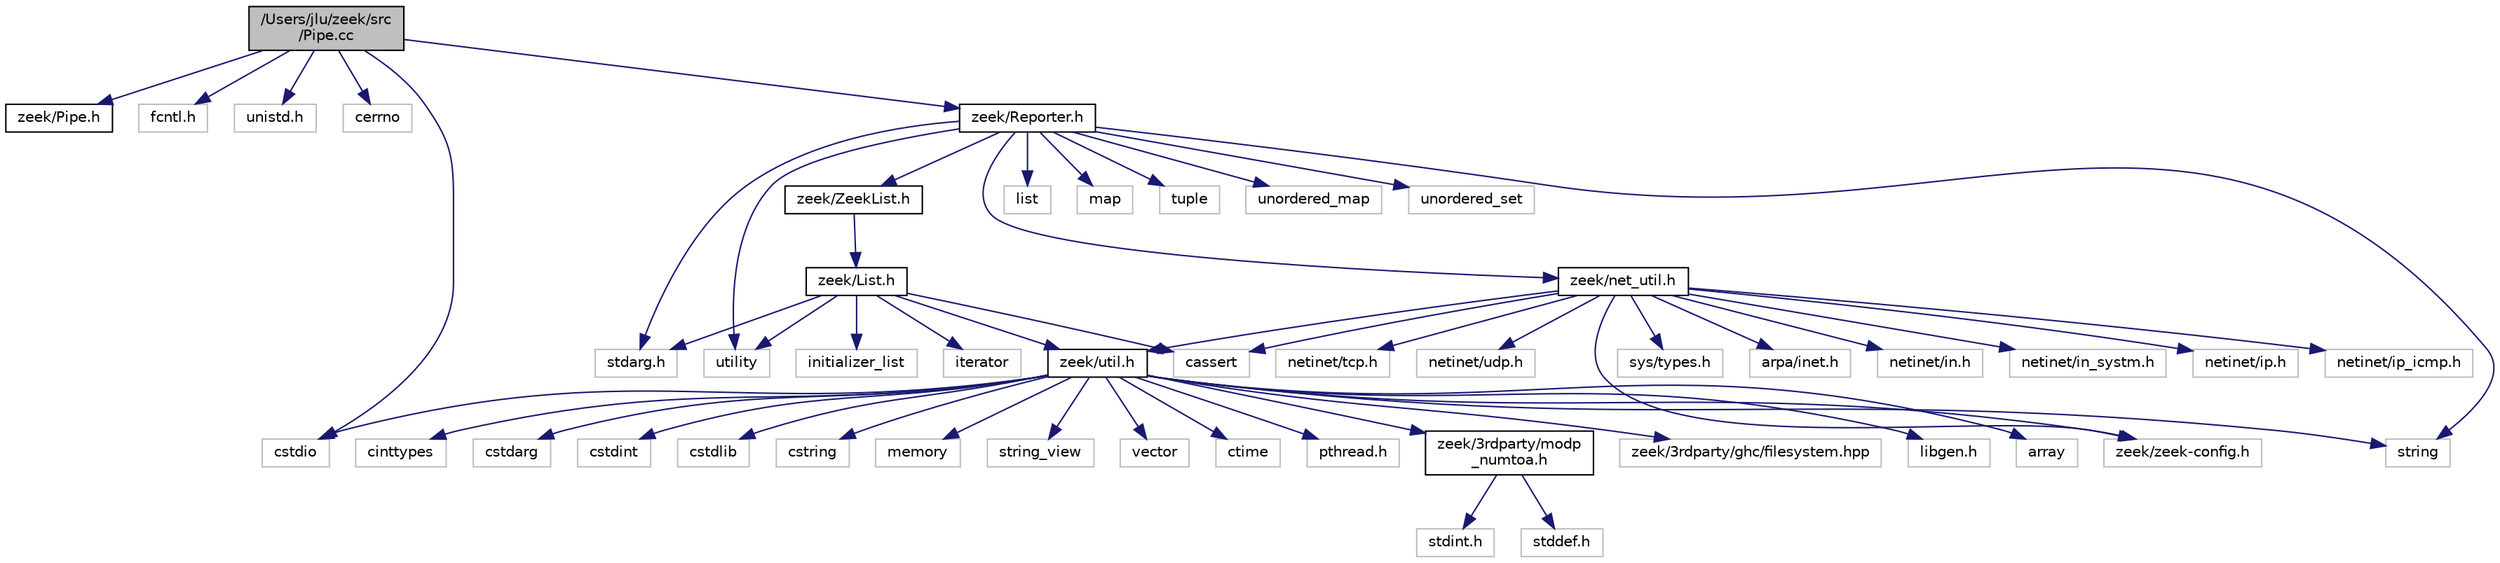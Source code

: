 digraph "/Users/jlu/zeek/src/Pipe.cc"
{
 // LATEX_PDF_SIZE
  edge [fontname="Helvetica",fontsize="10",labelfontname="Helvetica",labelfontsize="10"];
  node [fontname="Helvetica",fontsize="10",shape=record];
  Node1 [label="/Users/jlu/zeek/src\l/Pipe.cc",height=0.2,width=0.4,color="black", fillcolor="grey75", style="filled", fontcolor="black",tooltip=" "];
  Node1 -> Node2 [color="midnightblue",fontsize="10",style="solid",fontname="Helvetica"];
  Node2 [label="zeek/Pipe.h",height=0.2,width=0.4,color="black", fillcolor="white", style="filled",URL="$d4/d5f/Pipe_8h.html",tooltip=" "];
  Node1 -> Node3 [color="midnightblue",fontsize="10",style="solid",fontname="Helvetica"];
  Node3 [label="fcntl.h",height=0.2,width=0.4,color="grey75", fillcolor="white", style="filled",tooltip=" "];
  Node1 -> Node4 [color="midnightblue",fontsize="10",style="solid",fontname="Helvetica"];
  Node4 [label="unistd.h",height=0.2,width=0.4,color="grey75", fillcolor="white", style="filled",tooltip=" "];
  Node1 -> Node5 [color="midnightblue",fontsize="10",style="solid",fontname="Helvetica"];
  Node5 [label="cerrno",height=0.2,width=0.4,color="grey75", fillcolor="white", style="filled",tooltip=" "];
  Node1 -> Node6 [color="midnightblue",fontsize="10",style="solid",fontname="Helvetica"];
  Node6 [label="cstdio",height=0.2,width=0.4,color="grey75", fillcolor="white", style="filled",tooltip=" "];
  Node1 -> Node7 [color="midnightblue",fontsize="10",style="solid",fontname="Helvetica"];
  Node7 [label="zeek/Reporter.h",height=0.2,width=0.4,color="black", fillcolor="white", style="filled",URL="$d1/dee/Reporter_8h.html",tooltip=" "];
  Node7 -> Node8 [color="midnightblue",fontsize="10",style="solid",fontname="Helvetica"];
  Node8 [label="stdarg.h",height=0.2,width=0.4,color="grey75", fillcolor="white", style="filled",tooltip=" "];
  Node7 -> Node9 [color="midnightblue",fontsize="10",style="solid",fontname="Helvetica"];
  Node9 [label="list",height=0.2,width=0.4,color="grey75", fillcolor="white", style="filled",tooltip=" "];
  Node7 -> Node10 [color="midnightblue",fontsize="10",style="solid",fontname="Helvetica"];
  Node10 [label="map",height=0.2,width=0.4,color="grey75", fillcolor="white", style="filled",tooltip=" "];
  Node7 -> Node11 [color="midnightblue",fontsize="10",style="solid",fontname="Helvetica"];
  Node11 [label="string",height=0.2,width=0.4,color="grey75", fillcolor="white", style="filled",tooltip=" "];
  Node7 -> Node12 [color="midnightblue",fontsize="10",style="solid",fontname="Helvetica"];
  Node12 [label="tuple",height=0.2,width=0.4,color="grey75", fillcolor="white", style="filled",tooltip=" "];
  Node7 -> Node13 [color="midnightblue",fontsize="10",style="solid",fontname="Helvetica"];
  Node13 [label="unordered_map",height=0.2,width=0.4,color="grey75", fillcolor="white", style="filled",tooltip=" "];
  Node7 -> Node14 [color="midnightblue",fontsize="10",style="solid",fontname="Helvetica"];
  Node14 [label="unordered_set",height=0.2,width=0.4,color="grey75", fillcolor="white", style="filled",tooltip=" "];
  Node7 -> Node15 [color="midnightblue",fontsize="10",style="solid",fontname="Helvetica"];
  Node15 [label="utility",height=0.2,width=0.4,color="grey75", fillcolor="white", style="filled",tooltip=" "];
  Node7 -> Node16 [color="midnightblue",fontsize="10",style="solid",fontname="Helvetica"];
  Node16 [label="zeek/ZeekList.h",height=0.2,width=0.4,color="black", fillcolor="white", style="filled",URL="$dd/dfe/ZeekList_8h.html",tooltip=" "];
  Node16 -> Node17 [color="midnightblue",fontsize="10",style="solid",fontname="Helvetica"];
  Node17 [label="zeek/List.h",height=0.2,width=0.4,color="black", fillcolor="white", style="filled",URL="$de/d88/List_8h.html",tooltip=" "];
  Node17 -> Node8 [color="midnightblue",fontsize="10",style="solid",fontname="Helvetica"];
  Node17 -> Node18 [color="midnightblue",fontsize="10",style="solid",fontname="Helvetica"];
  Node18 [label="cassert",height=0.2,width=0.4,color="grey75", fillcolor="white", style="filled",tooltip=" "];
  Node17 -> Node19 [color="midnightblue",fontsize="10",style="solid",fontname="Helvetica"];
  Node19 [label="initializer_list",height=0.2,width=0.4,color="grey75", fillcolor="white", style="filled",tooltip=" "];
  Node17 -> Node20 [color="midnightblue",fontsize="10",style="solid",fontname="Helvetica"];
  Node20 [label="iterator",height=0.2,width=0.4,color="grey75", fillcolor="white", style="filled",tooltip=" "];
  Node17 -> Node15 [color="midnightblue",fontsize="10",style="solid",fontname="Helvetica"];
  Node17 -> Node21 [color="midnightblue",fontsize="10",style="solid",fontname="Helvetica"];
  Node21 [label="zeek/util.h",height=0.2,width=0.4,color="black", fillcolor="white", style="filled",URL="$d8/d3c/util_8h.html",tooltip=" "];
  Node21 -> Node22 [color="midnightblue",fontsize="10",style="solid",fontname="Helvetica"];
  Node22 [label="zeek/zeek-config.h",height=0.2,width=0.4,color="grey75", fillcolor="white", style="filled",tooltip=" "];
  Node21 -> Node23 [color="midnightblue",fontsize="10",style="solid",fontname="Helvetica"];
  Node23 [label="libgen.h",height=0.2,width=0.4,color="grey75", fillcolor="white", style="filled",tooltip=" "];
  Node21 -> Node24 [color="midnightblue",fontsize="10",style="solid",fontname="Helvetica"];
  Node24 [label="array",height=0.2,width=0.4,color="grey75", fillcolor="white", style="filled",tooltip=" "];
  Node21 -> Node25 [color="midnightblue",fontsize="10",style="solid",fontname="Helvetica"];
  Node25 [label="cinttypes",height=0.2,width=0.4,color="grey75", fillcolor="white", style="filled",tooltip=" "];
  Node21 -> Node26 [color="midnightblue",fontsize="10",style="solid",fontname="Helvetica"];
  Node26 [label="cstdarg",height=0.2,width=0.4,color="grey75", fillcolor="white", style="filled",tooltip=" "];
  Node21 -> Node27 [color="midnightblue",fontsize="10",style="solid",fontname="Helvetica"];
  Node27 [label="cstdint",height=0.2,width=0.4,color="grey75", fillcolor="white", style="filled",tooltip=" "];
  Node21 -> Node6 [color="midnightblue",fontsize="10",style="solid",fontname="Helvetica"];
  Node21 -> Node28 [color="midnightblue",fontsize="10",style="solid",fontname="Helvetica"];
  Node28 [label="cstdlib",height=0.2,width=0.4,color="grey75", fillcolor="white", style="filled",tooltip=" "];
  Node21 -> Node29 [color="midnightblue",fontsize="10",style="solid",fontname="Helvetica"];
  Node29 [label="cstring",height=0.2,width=0.4,color="grey75", fillcolor="white", style="filled",tooltip=" "];
  Node21 -> Node30 [color="midnightblue",fontsize="10",style="solid",fontname="Helvetica"];
  Node30 [label="memory",height=0.2,width=0.4,color="grey75", fillcolor="white", style="filled",tooltip=" "];
  Node21 -> Node11 [color="midnightblue",fontsize="10",style="solid",fontname="Helvetica"];
  Node21 -> Node31 [color="midnightblue",fontsize="10",style="solid",fontname="Helvetica"];
  Node31 [label="string_view",height=0.2,width=0.4,color="grey75", fillcolor="white", style="filled",tooltip=" "];
  Node21 -> Node32 [color="midnightblue",fontsize="10",style="solid",fontname="Helvetica"];
  Node32 [label="vector",height=0.2,width=0.4,color="grey75", fillcolor="white", style="filled",tooltip=" "];
  Node21 -> Node33 [color="midnightblue",fontsize="10",style="solid",fontname="Helvetica"];
  Node33 [label="ctime",height=0.2,width=0.4,color="grey75", fillcolor="white", style="filled",tooltip=" "];
  Node21 -> Node34 [color="midnightblue",fontsize="10",style="solid",fontname="Helvetica"];
  Node34 [label="pthread.h",height=0.2,width=0.4,color="grey75", fillcolor="white", style="filled",tooltip=" "];
  Node21 -> Node35 [color="midnightblue",fontsize="10",style="solid",fontname="Helvetica"];
  Node35 [label="zeek/3rdparty/modp\l_numtoa.h",height=0.2,width=0.4,color="black", fillcolor="white", style="filled",URL="$d2/d8d/modp__numtoa_8h.html",tooltip=" "];
  Node35 -> Node36 [color="midnightblue",fontsize="10",style="solid",fontname="Helvetica"];
  Node36 [label="stdint.h",height=0.2,width=0.4,color="grey75", fillcolor="white", style="filled",tooltip=" "];
  Node35 -> Node37 [color="midnightblue",fontsize="10",style="solid",fontname="Helvetica"];
  Node37 [label="stddef.h",height=0.2,width=0.4,color="grey75", fillcolor="white", style="filled",tooltip=" "];
  Node21 -> Node38 [color="midnightblue",fontsize="10",style="solid",fontname="Helvetica"];
  Node38 [label="zeek/3rdparty/ghc/filesystem.hpp",height=0.2,width=0.4,color="grey75", fillcolor="white", style="filled",tooltip=" "];
  Node7 -> Node39 [color="midnightblue",fontsize="10",style="solid",fontname="Helvetica"];
  Node39 [label="zeek/net_util.h",height=0.2,width=0.4,color="black", fillcolor="white", style="filled",URL="$dd/d97/net__util_8h.html",tooltip=" "];
  Node39 -> Node22 [color="midnightblue",fontsize="10",style="solid",fontname="Helvetica"];
  Node39 -> Node40 [color="midnightblue",fontsize="10",style="solid",fontname="Helvetica"];
  Node40 [label="sys/types.h",height=0.2,width=0.4,color="grey75", fillcolor="white", style="filled",tooltip=" "];
  Node39 -> Node41 [color="midnightblue",fontsize="10",style="solid",fontname="Helvetica"];
  Node41 [label="arpa/inet.h",height=0.2,width=0.4,color="grey75", fillcolor="white", style="filled",tooltip=" "];
  Node39 -> Node18 [color="midnightblue",fontsize="10",style="solid",fontname="Helvetica"];
  Node39 -> Node42 [color="midnightblue",fontsize="10",style="solid",fontname="Helvetica"];
  Node42 [label="netinet/in.h",height=0.2,width=0.4,color="grey75", fillcolor="white", style="filled",tooltip=" "];
  Node39 -> Node43 [color="midnightblue",fontsize="10",style="solid",fontname="Helvetica"];
  Node43 [label="netinet/in_systm.h",height=0.2,width=0.4,color="grey75", fillcolor="white", style="filled",tooltip=" "];
  Node39 -> Node44 [color="midnightblue",fontsize="10",style="solid",fontname="Helvetica"];
  Node44 [label="netinet/ip.h",height=0.2,width=0.4,color="grey75", fillcolor="white", style="filled",tooltip=" "];
  Node39 -> Node45 [color="midnightblue",fontsize="10",style="solid",fontname="Helvetica"];
  Node45 [label="netinet/ip_icmp.h",height=0.2,width=0.4,color="grey75", fillcolor="white", style="filled",tooltip=" "];
  Node39 -> Node46 [color="midnightblue",fontsize="10",style="solid",fontname="Helvetica"];
  Node46 [label="netinet/tcp.h",height=0.2,width=0.4,color="grey75", fillcolor="white", style="filled",tooltip=" "];
  Node39 -> Node47 [color="midnightblue",fontsize="10",style="solid",fontname="Helvetica"];
  Node47 [label="netinet/udp.h",height=0.2,width=0.4,color="grey75", fillcolor="white", style="filled",tooltip=" "];
  Node39 -> Node21 [color="midnightblue",fontsize="10",style="solid",fontname="Helvetica"];
}
